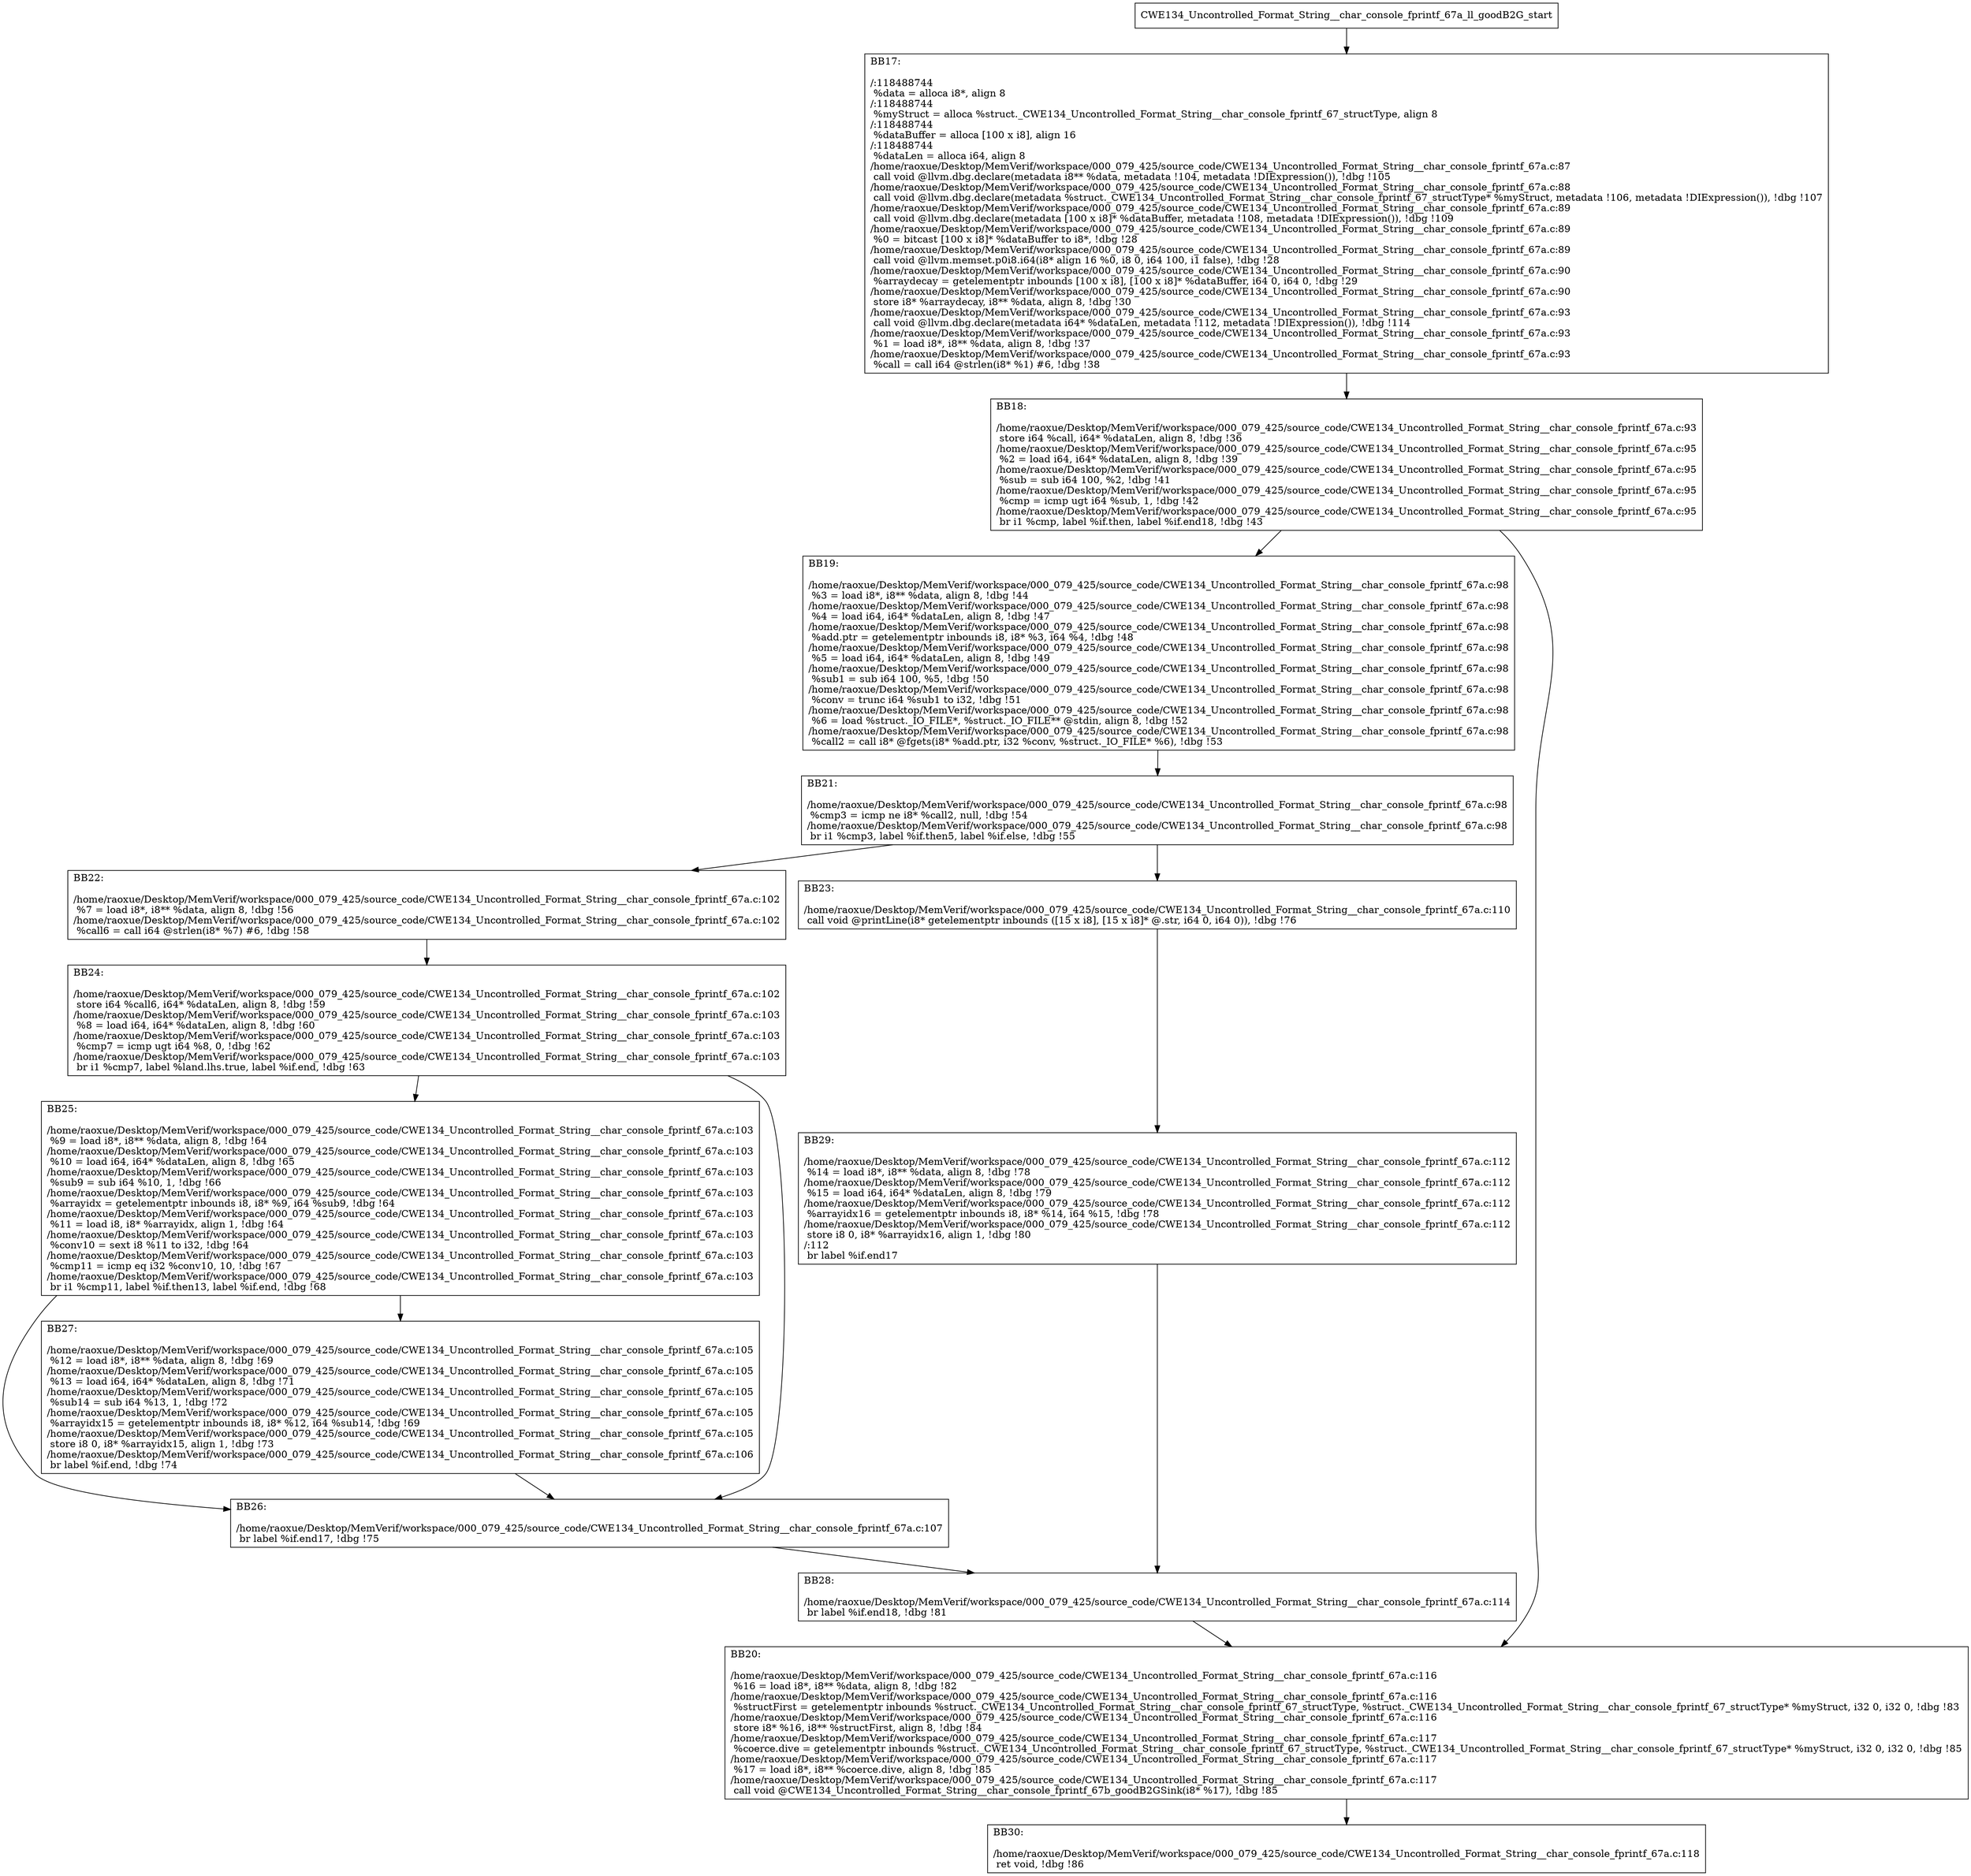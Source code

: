 digraph "CFG for'CWE134_Uncontrolled_Format_String__char_console_fprintf_67a_ll_goodB2G' function" {
	BBCWE134_Uncontrolled_Format_String__char_console_fprintf_67a_ll_goodB2G_start[shape=record,label="{CWE134_Uncontrolled_Format_String__char_console_fprintf_67a_ll_goodB2G_start}"];
	BBCWE134_Uncontrolled_Format_String__char_console_fprintf_67a_ll_goodB2G_start-> CWE134_Uncontrolled_Format_String__char_console_fprintf_67a_ll_goodB2GBB17;
	CWE134_Uncontrolled_Format_String__char_console_fprintf_67a_ll_goodB2GBB17 [shape=record, label="{BB17:\l\l/:118488744\l
  %data = alloca i8*, align 8\l
/:118488744\l
  %myStruct = alloca %struct._CWE134_Uncontrolled_Format_String__char_console_fprintf_67_structType, align 8\l
/:118488744\l
  %dataBuffer = alloca [100 x i8], align 16\l
/:118488744\l
  %dataLen = alloca i64, align 8\l
/home/raoxue/Desktop/MemVerif/workspace/000_079_425/source_code/CWE134_Uncontrolled_Format_String__char_console_fprintf_67a.c:87\l
  call void @llvm.dbg.declare(metadata i8** %data, metadata !104, metadata !DIExpression()), !dbg !105\l
/home/raoxue/Desktop/MemVerif/workspace/000_079_425/source_code/CWE134_Uncontrolled_Format_String__char_console_fprintf_67a.c:88\l
  call void @llvm.dbg.declare(metadata %struct._CWE134_Uncontrolled_Format_String__char_console_fprintf_67_structType* %myStruct, metadata !106, metadata !DIExpression()), !dbg !107\l
/home/raoxue/Desktop/MemVerif/workspace/000_079_425/source_code/CWE134_Uncontrolled_Format_String__char_console_fprintf_67a.c:89\l
  call void @llvm.dbg.declare(metadata [100 x i8]* %dataBuffer, metadata !108, metadata !DIExpression()), !dbg !109\l
/home/raoxue/Desktop/MemVerif/workspace/000_079_425/source_code/CWE134_Uncontrolled_Format_String__char_console_fprintf_67a.c:89\l
  %0 = bitcast [100 x i8]* %dataBuffer to i8*, !dbg !28\l
/home/raoxue/Desktop/MemVerif/workspace/000_079_425/source_code/CWE134_Uncontrolled_Format_String__char_console_fprintf_67a.c:89\l
  call void @llvm.memset.p0i8.i64(i8* align 16 %0, i8 0, i64 100, i1 false), !dbg !28\l
/home/raoxue/Desktop/MemVerif/workspace/000_079_425/source_code/CWE134_Uncontrolled_Format_String__char_console_fprintf_67a.c:90\l
  %arraydecay = getelementptr inbounds [100 x i8], [100 x i8]* %dataBuffer, i64 0, i64 0, !dbg !29\l
/home/raoxue/Desktop/MemVerif/workspace/000_079_425/source_code/CWE134_Uncontrolled_Format_String__char_console_fprintf_67a.c:90\l
  store i8* %arraydecay, i8** %data, align 8, !dbg !30\l
/home/raoxue/Desktop/MemVerif/workspace/000_079_425/source_code/CWE134_Uncontrolled_Format_String__char_console_fprintf_67a.c:93\l
  call void @llvm.dbg.declare(metadata i64* %dataLen, metadata !112, metadata !DIExpression()), !dbg !114\l
/home/raoxue/Desktop/MemVerif/workspace/000_079_425/source_code/CWE134_Uncontrolled_Format_String__char_console_fprintf_67a.c:93\l
  %1 = load i8*, i8** %data, align 8, !dbg !37\l
/home/raoxue/Desktop/MemVerif/workspace/000_079_425/source_code/CWE134_Uncontrolled_Format_String__char_console_fprintf_67a.c:93\l
  %call = call i64 @strlen(i8* %1) #6, !dbg !38\l
}"];
	CWE134_Uncontrolled_Format_String__char_console_fprintf_67a_ll_goodB2GBB17-> CWE134_Uncontrolled_Format_String__char_console_fprintf_67a_ll_goodB2GBB18;
	CWE134_Uncontrolled_Format_String__char_console_fprintf_67a_ll_goodB2GBB18 [shape=record, label="{BB18:\l\l/home/raoxue/Desktop/MemVerif/workspace/000_079_425/source_code/CWE134_Uncontrolled_Format_String__char_console_fprintf_67a.c:93\l
  store i64 %call, i64* %dataLen, align 8, !dbg !36\l
/home/raoxue/Desktop/MemVerif/workspace/000_079_425/source_code/CWE134_Uncontrolled_Format_String__char_console_fprintf_67a.c:95\l
  %2 = load i64, i64* %dataLen, align 8, !dbg !39\l
/home/raoxue/Desktop/MemVerif/workspace/000_079_425/source_code/CWE134_Uncontrolled_Format_String__char_console_fprintf_67a.c:95\l
  %sub = sub i64 100, %2, !dbg !41\l
/home/raoxue/Desktop/MemVerif/workspace/000_079_425/source_code/CWE134_Uncontrolled_Format_String__char_console_fprintf_67a.c:95\l
  %cmp = icmp ugt i64 %sub, 1, !dbg !42\l
/home/raoxue/Desktop/MemVerif/workspace/000_079_425/source_code/CWE134_Uncontrolled_Format_String__char_console_fprintf_67a.c:95\l
  br i1 %cmp, label %if.then, label %if.end18, !dbg !43\l
}"];
	CWE134_Uncontrolled_Format_String__char_console_fprintf_67a_ll_goodB2GBB18-> CWE134_Uncontrolled_Format_String__char_console_fprintf_67a_ll_goodB2GBB19;
	CWE134_Uncontrolled_Format_String__char_console_fprintf_67a_ll_goodB2GBB18-> CWE134_Uncontrolled_Format_String__char_console_fprintf_67a_ll_goodB2GBB20;
	CWE134_Uncontrolled_Format_String__char_console_fprintf_67a_ll_goodB2GBB19 [shape=record, label="{BB19:\l\l/home/raoxue/Desktop/MemVerif/workspace/000_079_425/source_code/CWE134_Uncontrolled_Format_String__char_console_fprintf_67a.c:98\l
  %3 = load i8*, i8** %data, align 8, !dbg !44\l
/home/raoxue/Desktop/MemVerif/workspace/000_079_425/source_code/CWE134_Uncontrolled_Format_String__char_console_fprintf_67a.c:98\l
  %4 = load i64, i64* %dataLen, align 8, !dbg !47\l
/home/raoxue/Desktop/MemVerif/workspace/000_079_425/source_code/CWE134_Uncontrolled_Format_String__char_console_fprintf_67a.c:98\l
  %add.ptr = getelementptr inbounds i8, i8* %3, i64 %4, !dbg !48\l
/home/raoxue/Desktop/MemVerif/workspace/000_079_425/source_code/CWE134_Uncontrolled_Format_String__char_console_fprintf_67a.c:98\l
  %5 = load i64, i64* %dataLen, align 8, !dbg !49\l
/home/raoxue/Desktop/MemVerif/workspace/000_079_425/source_code/CWE134_Uncontrolled_Format_String__char_console_fprintf_67a.c:98\l
  %sub1 = sub i64 100, %5, !dbg !50\l
/home/raoxue/Desktop/MemVerif/workspace/000_079_425/source_code/CWE134_Uncontrolled_Format_String__char_console_fprintf_67a.c:98\l
  %conv = trunc i64 %sub1 to i32, !dbg !51\l
/home/raoxue/Desktop/MemVerif/workspace/000_079_425/source_code/CWE134_Uncontrolled_Format_String__char_console_fprintf_67a.c:98\l
  %6 = load %struct._IO_FILE*, %struct._IO_FILE** @stdin, align 8, !dbg !52\l
/home/raoxue/Desktop/MemVerif/workspace/000_079_425/source_code/CWE134_Uncontrolled_Format_String__char_console_fprintf_67a.c:98\l
  %call2 = call i8* @fgets(i8* %add.ptr, i32 %conv, %struct._IO_FILE* %6), !dbg !53\l
}"];
	CWE134_Uncontrolled_Format_String__char_console_fprintf_67a_ll_goodB2GBB19-> CWE134_Uncontrolled_Format_String__char_console_fprintf_67a_ll_goodB2GBB21;
	CWE134_Uncontrolled_Format_String__char_console_fprintf_67a_ll_goodB2GBB21 [shape=record, label="{BB21:\l\l/home/raoxue/Desktop/MemVerif/workspace/000_079_425/source_code/CWE134_Uncontrolled_Format_String__char_console_fprintf_67a.c:98\l
  %cmp3 = icmp ne i8* %call2, null, !dbg !54\l
/home/raoxue/Desktop/MemVerif/workspace/000_079_425/source_code/CWE134_Uncontrolled_Format_String__char_console_fprintf_67a.c:98\l
  br i1 %cmp3, label %if.then5, label %if.else, !dbg !55\l
}"];
	CWE134_Uncontrolled_Format_String__char_console_fprintf_67a_ll_goodB2GBB21-> CWE134_Uncontrolled_Format_String__char_console_fprintf_67a_ll_goodB2GBB22;
	CWE134_Uncontrolled_Format_String__char_console_fprintf_67a_ll_goodB2GBB21-> CWE134_Uncontrolled_Format_String__char_console_fprintf_67a_ll_goodB2GBB23;
	CWE134_Uncontrolled_Format_String__char_console_fprintf_67a_ll_goodB2GBB22 [shape=record, label="{BB22:\l\l/home/raoxue/Desktop/MemVerif/workspace/000_079_425/source_code/CWE134_Uncontrolled_Format_String__char_console_fprintf_67a.c:102\l
  %7 = load i8*, i8** %data, align 8, !dbg !56\l
/home/raoxue/Desktop/MemVerif/workspace/000_079_425/source_code/CWE134_Uncontrolled_Format_String__char_console_fprintf_67a.c:102\l
  %call6 = call i64 @strlen(i8* %7) #6, !dbg !58\l
}"];
	CWE134_Uncontrolled_Format_String__char_console_fprintf_67a_ll_goodB2GBB22-> CWE134_Uncontrolled_Format_String__char_console_fprintf_67a_ll_goodB2GBB24;
	CWE134_Uncontrolled_Format_String__char_console_fprintf_67a_ll_goodB2GBB24 [shape=record, label="{BB24:\l\l/home/raoxue/Desktop/MemVerif/workspace/000_079_425/source_code/CWE134_Uncontrolled_Format_String__char_console_fprintf_67a.c:102\l
  store i64 %call6, i64* %dataLen, align 8, !dbg !59\l
/home/raoxue/Desktop/MemVerif/workspace/000_079_425/source_code/CWE134_Uncontrolled_Format_String__char_console_fprintf_67a.c:103\l
  %8 = load i64, i64* %dataLen, align 8, !dbg !60\l
/home/raoxue/Desktop/MemVerif/workspace/000_079_425/source_code/CWE134_Uncontrolled_Format_String__char_console_fprintf_67a.c:103\l
  %cmp7 = icmp ugt i64 %8, 0, !dbg !62\l
/home/raoxue/Desktop/MemVerif/workspace/000_079_425/source_code/CWE134_Uncontrolled_Format_String__char_console_fprintf_67a.c:103\l
  br i1 %cmp7, label %land.lhs.true, label %if.end, !dbg !63\l
}"];
	CWE134_Uncontrolled_Format_String__char_console_fprintf_67a_ll_goodB2GBB24-> CWE134_Uncontrolled_Format_String__char_console_fprintf_67a_ll_goodB2GBB25;
	CWE134_Uncontrolled_Format_String__char_console_fprintf_67a_ll_goodB2GBB24-> CWE134_Uncontrolled_Format_String__char_console_fprintf_67a_ll_goodB2GBB26;
	CWE134_Uncontrolled_Format_String__char_console_fprintf_67a_ll_goodB2GBB25 [shape=record, label="{BB25:\l\l/home/raoxue/Desktop/MemVerif/workspace/000_079_425/source_code/CWE134_Uncontrolled_Format_String__char_console_fprintf_67a.c:103\l
  %9 = load i8*, i8** %data, align 8, !dbg !64\l
/home/raoxue/Desktop/MemVerif/workspace/000_079_425/source_code/CWE134_Uncontrolled_Format_String__char_console_fprintf_67a.c:103\l
  %10 = load i64, i64* %dataLen, align 8, !dbg !65\l
/home/raoxue/Desktop/MemVerif/workspace/000_079_425/source_code/CWE134_Uncontrolled_Format_String__char_console_fprintf_67a.c:103\l
  %sub9 = sub i64 %10, 1, !dbg !66\l
/home/raoxue/Desktop/MemVerif/workspace/000_079_425/source_code/CWE134_Uncontrolled_Format_String__char_console_fprintf_67a.c:103\l
  %arrayidx = getelementptr inbounds i8, i8* %9, i64 %sub9, !dbg !64\l
/home/raoxue/Desktop/MemVerif/workspace/000_079_425/source_code/CWE134_Uncontrolled_Format_String__char_console_fprintf_67a.c:103\l
  %11 = load i8, i8* %arrayidx, align 1, !dbg !64\l
/home/raoxue/Desktop/MemVerif/workspace/000_079_425/source_code/CWE134_Uncontrolled_Format_String__char_console_fprintf_67a.c:103\l
  %conv10 = sext i8 %11 to i32, !dbg !64\l
/home/raoxue/Desktop/MemVerif/workspace/000_079_425/source_code/CWE134_Uncontrolled_Format_String__char_console_fprintf_67a.c:103\l
  %cmp11 = icmp eq i32 %conv10, 10, !dbg !67\l
/home/raoxue/Desktop/MemVerif/workspace/000_079_425/source_code/CWE134_Uncontrolled_Format_String__char_console_fprintf_67a.c:103\l
  br i1 %cmp11, label %if.then13, label %if.end, !dbg !68\l
}"];
	CWE134_Uncontrolled_Format_String__char_console_fprintf_67a_ll_goodB2GBB25-> CWE134_Uncontrolled_Format_String__char_console_fprintf_67a_ll_goodB2GBB27;
	CWE134_Uncontrolled_Format_String__char_console_fprintf_67a_ll_goodB2GBB25-> CWE134_Uncontrolled_Format_String__char_console_fprintf_67a_ll_goodB2GBB26;
	CWE134_Uncontrolled_Format_String__char_console_fprintf_67a_ll_goodB2GBB27 [shape=record, label="{BB27:\l\l/home/raoxue/Desktop/MemVerif/workspace/000_079_425/source_code/CWE134_Uncontrolled_Format_String__char_console_fprintf_67a.c:105\l
  %12 = load i8*, i8** %data, align 8, !dbg !69\l
/home/raoxue/Desktop/MemVerif/workspace/000_079_425/source_code/CWE134_Uncontrolled_Format_String__char_console_fprintf_67a.c:105\l
  %13 = load i64, i64* %dataLen, align 8, !dbg !71\l
/home/raoxue/Desktop/MemVerif/workspace/000_079_425/source_code/CWE134_Uncontrolled_Format_String__char_console_fprintf_67a.c:105\l
  %sub14 = sub i64 %13, 1, !dbg !72\l
/home/raoxue/Desktop/MemVerif/workspace/000_079_425/source_code/CWE134_Uncontrolled_Format_String__char_console_fprintf_67a.c:105\l
  %arrayidx15 = getelementptr inbounds i8, i8* %12, i64 %sub14, !dbg !69\l
/home/raoxue/Desktop/MemVerif/workspace/000_079_425/source_code/CWE134_Uncontrolled_Format_String__char_console_fprintf_67a.c:105\l
  store i8 0, i8* %arrayidx15, align 1, !dbg !73\l
/home/raoxue/Desktop/MemVerif/workspace/000_079_425/source_code/CWE134_Uncontrolled_Format_String__char_console_fprintf_67a.c:106\l
  br label %if.end, !dbg !74\l
}"];
	CWE134_Uncontrolled_Format_String__char_console_fprintf_67a_ll_goodB2GBB27-> CWE134_Uncontrolled_Format_String__char_console_fprintf_67a_ll_goodB2GBB26;
	CWE134_Uncontrolled_Format_String__char_console_fprintf_67a_ll_goodB2GBB26 [shape=record, label="{BB26:\l\l/home/raoxue/Desktop/MemVerif/workspace/000_079_425/source_code/CWE134_Uncontrolled_Format_String__char_console_fprintf_67a.c:107\l
  br label %if.end17, !dbg !75\l
}"];
	CWE134_Uncontrolled_Format_String__char_console_fprintf_67a_ll_goodB2GBB26-> CWE134_Uncontrolled_Format_String__char_console_fprintf_67a_ll_goodB2GBB28;
	CWE134_Uncontrolled_Format_String__char_console_fprintf_67a_ll_goodB2GBB23 [shape=record, label="{BB23:\l\l/home/raoxue/Desktop/MemVerif/workspace/000_079_425/source_code/CWE134_Uncontrolled_Format_String__char_console_fprintf_67a.c:110\l
  call void @printLine(i8* getelementptr inbounds ([15 x i8], [15 x i8]* @.str, i64 0, i64 0)), !dbg !76\l
}"];
	CWE134_Uncontrolled_Format_String__char_console_fprintf_67a_ll_goodB2GBB23-> CWE134_Uncontrolled_Format_String__char_console_fprintf_67a_ll_goodB2GBB29;
	CWE134_Uncontrolled_Format_String__char_console_fprintf_67a_ll_goodB2GBB29 [shape=record, label="{BB29:\l\l/home/raoxue/Desktop/MemVerif/workspace/000_079_425/source_code/CWE134_Uncontrolled_Format_String__char_console_fprintf_67a.c:112\l
  %14 = load i8*, i8** %data, align 8, !dbg !78\l
/home/raoxue/Desktop/MemVerif/workspace/000_079_425/source_code/CWE134_Uncontrolled_Format_String__char_console_fprintf_67a.c:112\l
  %15 = load i64, i64* %dataLen, align 8, !dbg !79\l
/home/raoxue/Desktop/MemVerif/workspace/000_079_425/source_code/CWE134_Uncontrolled_Format_String__char_console_fprintf_67a.c:112\l
  %arrayidx16 = getelementptr inbounds i8, i8* %14, i64 %15, !dbg !78\l
/home/raoxue/Desktop/MemVerif/workspace/000_079_425/source_code/CWE134_Uncontrolled_Format_String__char_console_fprintf_67a.c:112\l
  store i8 0, i8* %arrayidx16, align 1, !dbg !80\l
/:112\l
  br label %if.end17\l
}"];
	CWE134_Uncontrolled_Format_String__char_console_fprintf_67a_ll_goodB2GBB29-> CWE134_Uncontrolled_Format_String__char_console_fprintf_67a_ll_goodB2GBB28;
	CWE134_Uncontrolled_Format_String__char_console_fprintf_67a_ll_goodB2GBB28 [shape=record, label="{BB28:\l\l/home/raoxue/Desktop/MemVerif/workspace/000_079_425/source_code/CWE134_Uncontrolled_Format_String__char_console_fprintf_67a.c:114\l
  br label %if.end18, !dbg !81\l
}"];
	CWE134_Uncontrolled_Format_String__char_console_fprintf_67a_ll_goodB2GBB28-> CWE134_Uncontrolled_Format_String__char_console_fprintf_67a_ll_goodB2GBB20;
	CWE134_Uncontrolled_Format_String__char_console_fprintf_67a_ll_goodB2GBB20 [shape=record, label="{BB20:\l\l/home/raoxue/Desktop/MemVerif/workspace/000_079_425/source_code/CWE134_Uncontrolled_Format_String__char_console_fprintf_67a.c:116\l
  %16 = load i8*, i8** %data, align 8, !dbg !82\l
/home/raoxue/Desktop/MemVerif/workspace/000_079_425/source_code/CWE134_Uncontrolled_Format_String__char_console_fprintf_67a.c:116\l
  %structFirst = getelementptr inbounds %struct._CWE134_Uncontrolled_Format_String__char_console_fprintf_67_structType, %struct._CWE134_Uncontrolled_Format_String__char_console_fprintf_67_structType* %myStruct, i32 0, i32 0, !dbg !83\l
/home/raoxue/Desktop/MemVerif/workspace/000_079_425/source_code/CWE134_Uncontrolled_Format_String__char_console_fprintf_67a.c:116\l
  store i8* %16, i8** %structFirst, align 8, !dbg !84\l
/home/raoxue/Desktop/MemVerif/workspace/000_079_425/source_code/CWE134_Uncontrolled_Format_String__char_console_fprintf_67a.c:117\l
  %coerce.dive = getelementptr inbounds %struct._CWE134_Uncontrolled_Format_String__char_console_fprintf_67_structType, %struct._CWE134_Uncontrolled_Format_String__char_console_fprintf_67_structType* %myStruct, i32 0, i32 0, !dbg !85\l
/home/raoxue/Desktop/MemVerif/workspace/000_079_425/source_code/CWE134_Uncontrolled_Format_String__char_console_fprintf_67a.c:117\l
  %17 = load i8*, i8** %coerce.dive, align 8, !dbg !85\l
/home/raoxue/Desktop/MemVerif/workspace/000_079_425/source_code/CWE134_Uncontrolled_Format_String__char_console_fprintf_67a.c:117\l
  call void @CWE134_Uncontrolled_Format_String__char_console_fprintf_67b_goodB2GSink(i8* %17), !dbg !85\l
}"];
	CWE134_Uncontrolled_Format_String__char_console_fprintf_67a_ll_goodB2GBB20-> CWE134_Uncontrolled_Format_String__char_console_fprintf_67a_ll_goodB2GBB30;
	CWE134_Uncontrolled_Format_String__char_console_fprintf_67a_ll_goodB2GBB30 [shape=record, label="{BB30:\l\l/home/raoxue/Desktop/MemVerif/workspace/000_079_425/source_code/CWE134_Uncontrolled_Format_String__char_console_fprintf_67a.c:118\l
  ret void, !dbg !86\l
}"];
}

